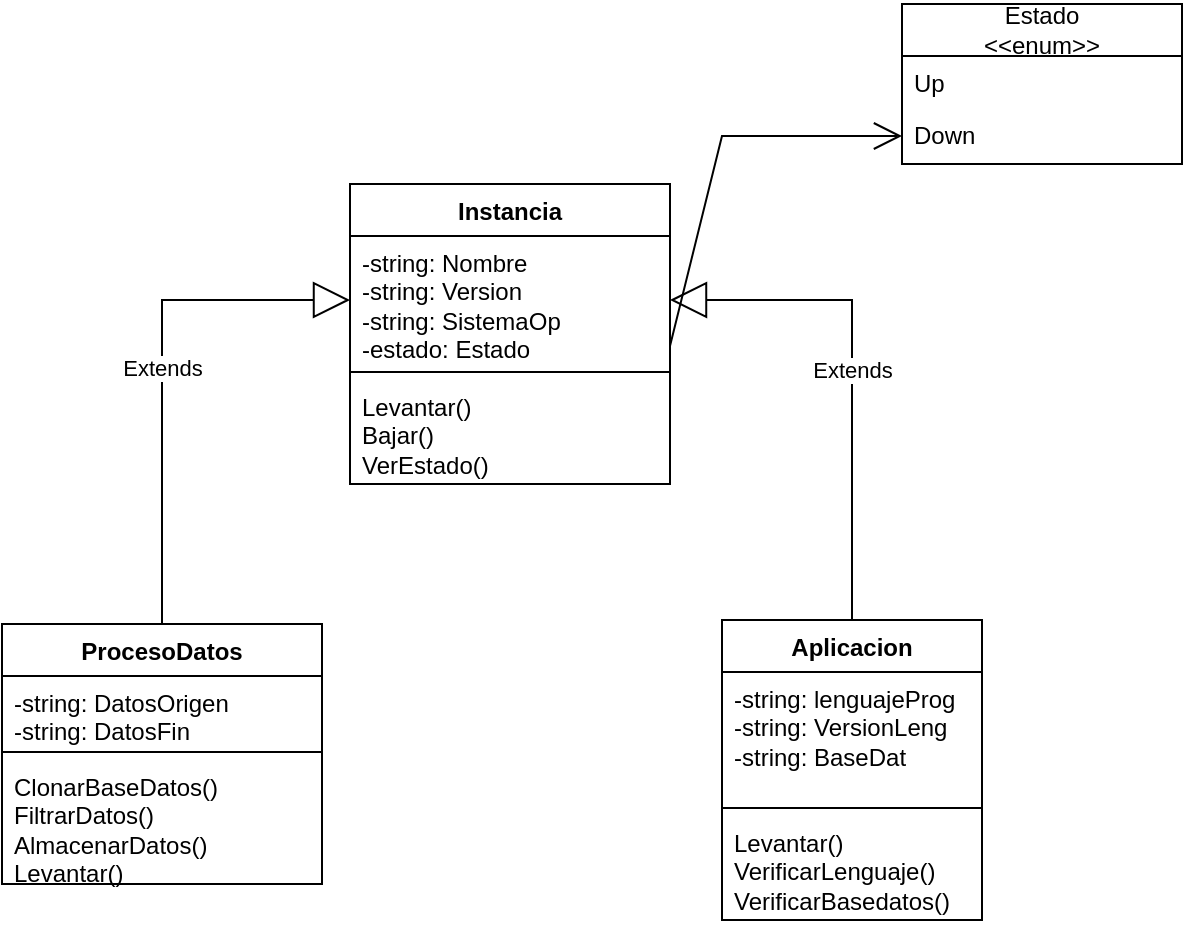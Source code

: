<mxfile version="28.2.3">
  <diagram name="Página-1" id="xnFrKd7UoWUhjvC7jn-m">
    <mxGraphModel grid="1" page="1" gridSize="10" guides="1" tooltips="1" connect="1" arrows="1" fold="1" pageScale="1" pageWidth="827" pageHeight="1169" math="0" shadow="0">
      <root>
        <mxCell id="0" />
        <mxCell id="1" parent="0" />
        <mxCell id="3iuiKznhcOvj90QbDiP--1" value="Instancia" style="swimlane;fontStyle=1;align=center;verticalAlign=top;childLayout=stackLayout;horizontal=1;startSize=26;horizontalStack=0;resizeParent=1;resizeParentMax=0;resizeLast=0;collapsible=1;marginBottom=0;whiteSpace=wrap;html=1;" vertex="1" parent="1">
          <mxGeometry x="334" y="260" width="160" height="150" as="geometry" />
        </mxCell>
        <mxCell id="3iuiKznhcOvj90QbDiP--2" value="-string: Nombre&lt;br&gt;-string: Version&lt;div&gt;-string: SistemaOp&lt;/div&gt;&lt;div&gt;-estado: Estado&lt;/div&gt;" style="text;strokeColor=none;fillColor=none;align=left;verticalAlign=top;spacingLeft=4;spacingRight=4;overflow=hidden;rotatable=0;points=[[0,0.5],[1,0.5]];portConstraint=eastwest;whiteSpace=wrap;html=1;" vertex="1" parent="3iuiKznhcOvj90QbDiP--1">
          <mxGeometry y="26" width="160" height="64" as="geometry" />
        </mxCell>
        <mxCell id="3iuiKznhcOvj90QbDiP--3" value="" style="line;strokeWidth=1;fillColor=none;align=left;verticalAlign=middle;spacingTop=-1;spacingLeft=3;spacingRight=3;rotatable=0;labelPosition=right;points=[];portConstraint=eastwest;strokeColor=inherit;" vertex="1" parent="3iuiKznhcOvj90QbDiP--1">
          <mxGeometry y="90" width="160" height="8" as="geometry" />
        </mxCell>
        <mxCell id="3iuiKznhcOvj90QbDiP--4" value="Levantar()&lt;br&gt;Bajar()&lt;br&gt;&lt;div&gt;VerEstado()&lt;br&gt;&lt;div&gt;&lt;br&gt;&lt;/div&gt;&lt;/div&gt;" style="text;strokeColor=none;fillColor=none;align=left;verticalAlign=top;spacingLeft=4;spacingRight=4;overflow=hidden;rotatable=0;points=[[0,0.5],[1,0.5]];portConstraint=eastwest;whiteSpace=wrap;html=1;" vertex="1" parent="3iuiKznhcOvj90QbDiP--1">
          <mxGeometry y="98" width="160" height="52" as="geometry" />
        </mxCell>
        <mxCell id="3iuiKznhcOvj90QbDiP--5" value="Estado&lt;div&gt;&amp;lt;&amp;lt;enum&amp;gt;&amp;gt;&lt;/div&gt;" style="swimlane;fontStyle=0;childLayout=stackLayout;horizontal=1;startSize=26;fillColor=none;horizontalStack=0;resizeParent=1;resizeParentMax=0;resizeLast=0;collapsible=1;marginBottom=0;whiteSpace=wrap;html=1;" vertex="1" parent="1">
          <mxGeometry x="610" y="170" width="140" height="80" as="geometry" />
        </mxCell>
        <mxCell id="3iuiKznhcOvj90QbDiP--6" value="Up" style="text;strokeColor=none;fillColor=none;align=left;verticalAlign=top;spacingLeft=4;spacingRight=4;overflow=hidden;rotatable=0;points=[[0,0.5],[1,0.5]];portConstraint=eastwest;whiteSpace=wrap;html=1;" vertex="1" parent="3iuiKznhcOvj90QbDiP--5">
          <mxGeometry y="26" width="140" height="26" as="geometry" />
        </mxCell>
        <mxCell id="3iuiKznhcOvj90QbDiP--7" value="&lt;div&gt;Down&lt;/div&gt;&lt;div&gt;&lt;br&gt;&lt;/div&gt;" style="text;strokeColor=none;fillColor=none;align=left;verticalAlign=top;spacingLeft=4;spacingRight=4;overflow=hidden;rotatable=0;points=[[0,0.5],[1,0.5]];portConstraint=eastwest;whiteSpace=wrap;html=1;" vertex="1" parent="3iuiKznhcOvj90QbDiP--5">
          <mxGeometry y="52" width="140" height="28" as="geometry" />
        </mxCell>
        <mxCell id="3iuiKznhcOvj90QbDiP--9" value="" style="endArrow=open;endFill=1;endSize=12;html=1;rounded=0;exitX=1;exitY=0.609;exitDx=0;exitDy=0;exitPerimeter=0;entryX=0;entryY=0.5;entryDx=0;entryDy=0;" edge="1" parent="1" target="3iuiKznhcOvj90QbDiP--7">
          <mxGeometry width="160" relative="1" as="geometry">
            <mxPoint x="494" y="340.976" as="sourcePoint" />
            <mxPoint x="608" y="341" as="targetPoint" />
            <Array as="points">
              <mxPoint x="520" y="236" />
            </Array>
          </mxGeometry>
        </mxCell>
        <mxCell id="3iuiKznhcOvj90QbDiP--10" value="ProcesoDatos" style="swimlane;fontStyle=1;align=center;verticalAlign=top;childLayout=stackLayout;horizontal=1;startSize=26;horizontalStack=0;resizeParent=1;resizeParentMax=0;resizeLast=0;collapsible=1;marginBottom=0;whiteSpace=wrap;html=1;" vertex="1" parent="1">
          <mxGeometry x="160" y="480" width="160" height="130" as="geometry" />
        </mxCell>
        <mxCell id="3iuiKznhcOvj90QbDiP--11" value="-string: DatosOrigen&lt;div&gt;-string: DatosFin&lt;/div&gt;" style="text;strokeColor=none;fillColor=none;align=left;verticalAlign=top;spacingLeft=4;spacingRight=4;overflow=hidden;rotatable=0;points=[[0,0.5],[1,0.5]];portConstraint=eastwest;whiteSpace=wrap;html=1;" vertex="1" parent="3iuiKznhcOvj90QbDiP--10">
          <mxGeometry y="26" width="160" height="34" as="geometry" />
        </mxCell>
        <mxCell id="3iuiKznhcOvj90QbDiP--12" value="" style="line;strokeWidth=1;fillColor=none;align=left;verticalAlign=middle;spacingTop=-1;spacingLeft=3;spacingRight=3;rotatable=0;labelPosition=right;points=[];portConstraint=eastwest;strokeColor=inherit;" vertex="1" parent="3iuiKznhcOvj90QbDiP--10">
          <mxGeometry y="60" width="160" height="8" as="geometry" />
        </mxCell>
        <mxCell id="3iuiKznhcOvj90QbDiP--13" value="ClonarBaseDatos()&lt;div&gt;FiltrarDatos()&lt;/div&gt;&lt;div&gt;AlmacenarDatos()&lt;/div&gt;&lt;div&gt;Levantar()&lt;/div&gt;" style="text;strokeColor=none;fillColor=none;align=left;verticalAlign=top;spacingLeft=4;spacingRight=4;overflow=hidden;rotatable=0;points=[[0,0.5],[1,0.5]];portConstraint=eastwest;whiteSpace=wrap;html=1;" vertex="1" parent="3iuiKznhcOvj90QbDiP--10">
          <mxGeometry y="68" width="160" height="62" as="geometry" />
        </mxCell>
        <mxCell id="3iuiKznhcOvj90QbDiP--14" value="Aplicacion" style="swimlane;fontStyle=1;align=center;verticalAlign=top;childLayout=stackLayout;horizontal=1;startSize=26;horizontalStack=0;resizeParent=1;resizeParentMax=0;resizeLast=0;collapsible=1;marginBottom=0;whiteSpace=wrap;html=1;" vertex="1" parent="1">
          <mxGeometry x="520" y="478" width="130" height="150" as="geometry" />
        </mxCell>
        <mxCell id="3iuiKznhcOvj90QbDiP--15" value="-string: lenguajeProg&lt;div&gt;-string: VersionLeng&lt;/div&gt;&lt;div&gt;-string: BaseDat&lt;/div&gt;" style="text;strokeColor=none;fillColor=none;align=left;verticalAlign=top;spacingLeft=4;spacingRight=4;overflow=hidden;rotatable=0;points=[[0,0.5],[1,0.5]];portConstraint=eastwest;whiteSpace=wrap;html=1;" vertex="1" parent="3iuiKznhcOvj90QbDiP--14">
          <mxGeometry y="26" width="130" height="64" as="geometry" />
        </mxCell>
        <mxCell id="3iuiKznhcOvj90QbDiP--16" value="" style="line;strokeWidth=1;fillColor=none;align=left;verticalAlign=middle;spacingTop=-1;spacingLeft=3;spacingRight=3;rotatable=0;labelPosition=right;points=[];portConstraint=eastwest;strokeColor=inherit;" vertex="1" parent="3iuiKznhcOvj90QbDiP--14">
          <mxGeometry y="90" width="130" height="8" as="geometry" />
        </mxCell>
        <mxCell id="3iuiKznhcOvj90QbDiP--17" value="&lt;div&gt;Levantar()&lt;/div&gt;V&lt;span style=&quot;background-color: transparent; color: light-dark(rgb(0, 0, 0), rgb(255, 255, 255));&quot;&gt;erificarLenguaje()&lt;br&gt;&lt;/span&gt;&lt;span style=&quot;background-color: transparent; color: light-dark(rgb(0, 0, 0), rgb(255, 255, 255));&quot;&gt;VerificarBasedatos()&lt;/span&gt;" style="text;strokeColor=none;fillColor=none;align=left;verticalAlign=top;spacingLeft=4;spacingRight=4;overflow=hidden;rotatable=0;points=[[0,0.5],[1,0.5]];portConstraint=eastwest;whiteSpace=wrap;html=1;" vertex="1" parent="3iuiKznhcOvj90QbDiP--14">
          <mxGeometry y="98" width="130" height="52" as="geometry" />
        </mxCell>
        <mxCell id="3iuiKznhcOvj90QbDiP--21" value="Extends" style="endArrow=block;endSize=16;endFill=0;html=1;rounded=0;exitX=0.5;exitY=0;exitDx=0;exitDy=0;entryX=0;entryY=0.5;entryDx=0;entryDy=0;" edge="1" parent="1" source="3iuiKznhcOvj90QbDiP--10" target="3iuiKznhcOvj90QbDiP--2">
          <mxGeometry width="160" relative="1" as="geometry">
            <mxPoint x="340" y="510" as="sourcePoint" />
            <mxPoint x="500" y="510" as="targetPoint" />
            <Array as="points">
              <mxPoint x="240" y="318" />
            </Array>
          </mxGeometry>
        </mxCell>
        <mxCell id="3iuiKznhcOvj90QbDiP--22" value="Extends" style="endArrow=block;endSize=16;endFill=0;html=1;rounded=0;exitX=0.5;exitY=0;exitDx=0;exitDy=0;entryX=1;entryY=0.5;entryDx=0;entryDy=0;" edge="1" parent="1" source="3iuiKznhcOvj90QbDiP--14" target="3iuiKznhcOvj90QbDiP--2">
          <mxGeometry width="160" relative="1" as="geometry">
            <mxPoint x="340" y="510" as="sourcePoint" />
            <mxPoint x="500" y="510" as="targetPoint" />
            <Array as="points">
              <mxPoint x="585" y="318" />
            </Array>
          </mxGeometry>
        </mxCell>
      </root>
    </mxGraphModel>
  </diagram>
</mxfile>
